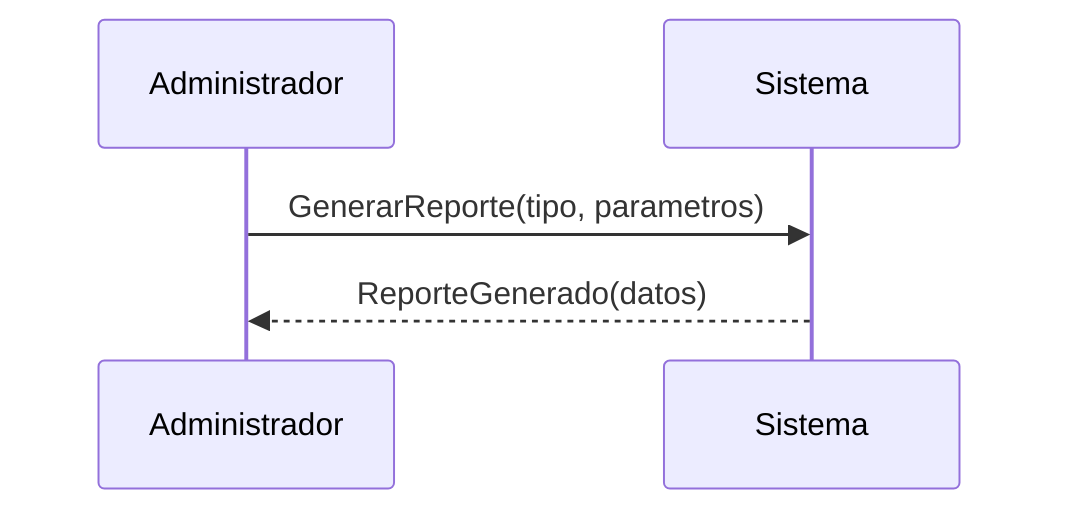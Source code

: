sequenceDiagram
    participant Administrador
    participant Sistema

    Administrador->>Sistema: GenerarReporte(tipo, parametros)
    Sistema-->>Administrador: ReporteGenerado(datos)